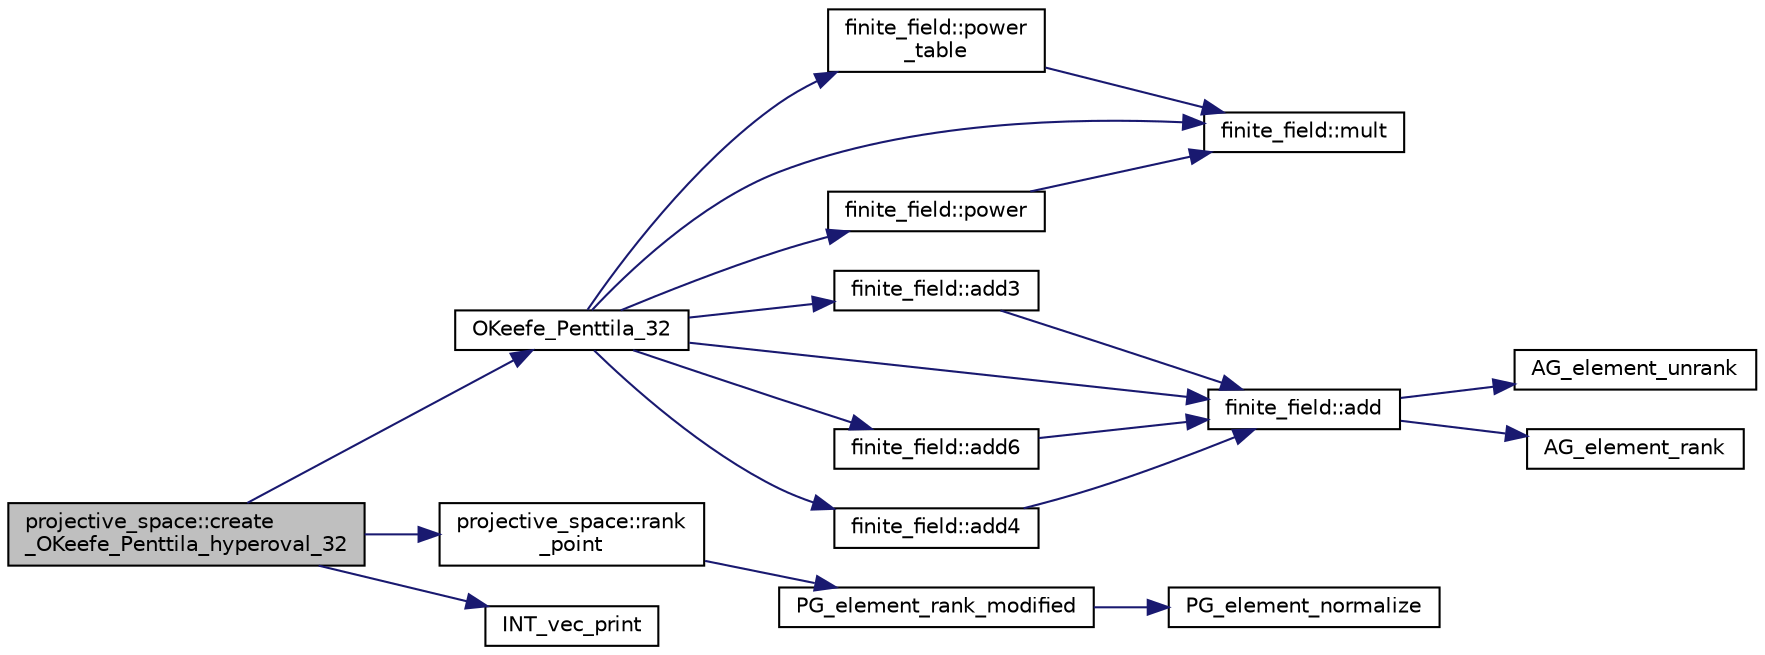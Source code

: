 digraph "projective_space::create_OKeefe_Penttila_hyperoval_32"
{
  edge [fontname="Helvetica",fontsize="10",labelfontname="Helvetica",labelfontsize="10"];
  node [fontname="Helvetica",fontsize="10",shape=record];
  rankdir="LR";
  Node467 [label="projective_space::create\l_OKeefe_Penttila_hyperoval_32",height=0.2,width=0.4,color="black", fillcolor="grey75", style="filled", fontcolor="black"];
  Node467 -> Node468 [color="midnightblue",fontsize="10",style="solid",fontname="Helvetica"];
  Node468 [label="OKeefe_Penttila_32",height=0.2,width=0.4,color="black", fillcolor="white", style="filled",URL="$d7/d94/data_8_c.html#a30ac3b374e7cac53bd723d0826457ddf"];
  Node468 -> Node469 [color="midnightblue",fontsize="10",style="solid",fontname="Helvetica"];
  Node469 [label="finite_field::power\l_table",height=0.2,width=0.4,color="black", fillcolor="white", style="filled",URL="$df/d5a/classfinite__field.html#a0a40a20b88342c6d3aafb73050ef5256"];
  Node469 -> Node470 [color="midnightblue",fontsize="10",style="solid",fontname="Helvetica"];
  Node470 [label="finite_field::mult",height=0.2,width=0.4,color="black", fillcolor="white", style="filled",URL="$df/d5a/classfinite__field.html#a24fb5917aa6d4d656fd855b7f44a13b0"];
  Node468 -> Node471 [color="midnightblue",fontsize="10",style="solid",fontname="Helvetica"];
  Node471 [label="finite_field::add3",height=0.2,width=0.4,color="black", fillcolor="white", style="filled",URL="$df/d5a/classfinite__field.html#aa3c53790ee7232f154fa43ebc46fb1f7"];
  Node471 -> Node472 [color="midnightblue",fontsize="10",style="solid",fontname="Helvetica"];
  Node472 [label="finite_field::add",height=0.2,width=0.4,color="black", fillcolor="white", style="filled",URL="$df/d5a/classfinite__field.html#a8f12328a27500f3c7be0c849ebbc9d14"];
  Node472 -> Node473 [color="midnightblue",fontsize="10",style="solid",fontname="Helvetica"];
  Node473 [label="AG_element_unrank",height=0.2,width=0.4,color="black", fillcolor="white", style="filled",URL="$d4/d67/geometry_8h.html#a4a33b86c87b2879b97cfa1327abe2885"];
  Node472 -> Node474 [color="midnightblue",fontsize="10",style="solid",fontname="Helvetica"];
  Node474 [label="AG_element_rank",height=0.2,width=0.4,color="black", fillcolor="white", style="filled",URL="$d4/d67/geometry_8h.html#ab2ac908d07dd8038fd996e26bdc75c17"];
  Node468 -> Node475 [color="midnightblue",fontsize="10",style="solid",fontname="Helvetica"];
  Node475 [label="finite_field::add6",height=0.2,width=0.4,color="black", fillcolor="white", style="filled",URL="$df/d5a/classfinite__field.html#a73a391d0accb9a11a8a08222d4419d74"];
  Node475 -> Node472 [color="midnightblue",fontsize="10",style="solid",fontname="Helvetica"];
  Node468 -> Node472 [color="midnightblue",fontsize="10",style="solid",fontname="Helvetica"];
  Node468 -> Node476 [color="midnightblue",fontsize="10",style="solid",fontname="Helvetica"];
  Node476 [label="finite_field::power",height=0.2,width=0.4,color="black", fillcolor="white", style="filled",URL="$df/d5a/classfinite__field.html#a0437871b8f775f0b2d589188d9ad7e61"];
  Node476 -> Node470 [color="midnightblue",fontsize="10",style="solid",fontname="Helvetica"];
  Node468 -> Node470 [color="midnightblue",fontsize="10",style="solid",fontname="Helvetica"];
  Node468 -> Node477 [color="midnightblue",fontsize="10",style="solid",fontname="Helvetica"];
  Node477 [label="finite_field::add4",height=0.2,width=0.4,color="black", fillcolor="white", style="filled",URL="$df/d5a/classfinite__field.html#ac023a9f0c3890a8d2c452aaa2d157502"];
  Node477 -> Node472 [color="midnightblue",fontsize="10",style="solid",fontname="Helvetica"];
  Node467 -> Node478 [color="midnightblue",fontsize="10",style="solid",fontname="Helvetica"];
  Node478 [label="projective_space::rank\l_point",height=0.2,width=0.4,color="black", fillcolor="white", style="filled",URL="$d2/d17/classprojective__space.html#ae99e357b4a0ada3d5dcd07e13e65326a"];
  Node478 -> Node479 [color="midnightblue",fontsize="10",style="solid",fontname="Helvetica"];
  Node479 [label="PG_element_rank_modified",height=0.2,width=0.4,color="black", fillcolor="white", style="filled",URL="$d4/d67/geometry_8h.html#a9cd1a8bf5b88a038e33862f6c2c3dd36"];
  Node479 -> Node480 [color="midnightblue",fontsize="10",style="solid",fontname="Helvetica"];
  Node480 [label="PG_element_normalize",height=0.2,width=0.4,color="black", fillcolor="white", style="filled",URL="$df/de4/projective_8_c.html#a5a4c3c1158bad6bab0d786c616bd0996"];
  Node467 -> Node481 [color="midnightblue",fontsize="10",style="solid",fontname="Helvetica"];
  Node481 [label="INT_vec_print",height=0.2,width=0.4,color="black", fillcolor="white", style="filled",URL="$df/dbf/sajeeb_8_c.html#a79a5901af0b47dd0d694109543c027fe"];
}
